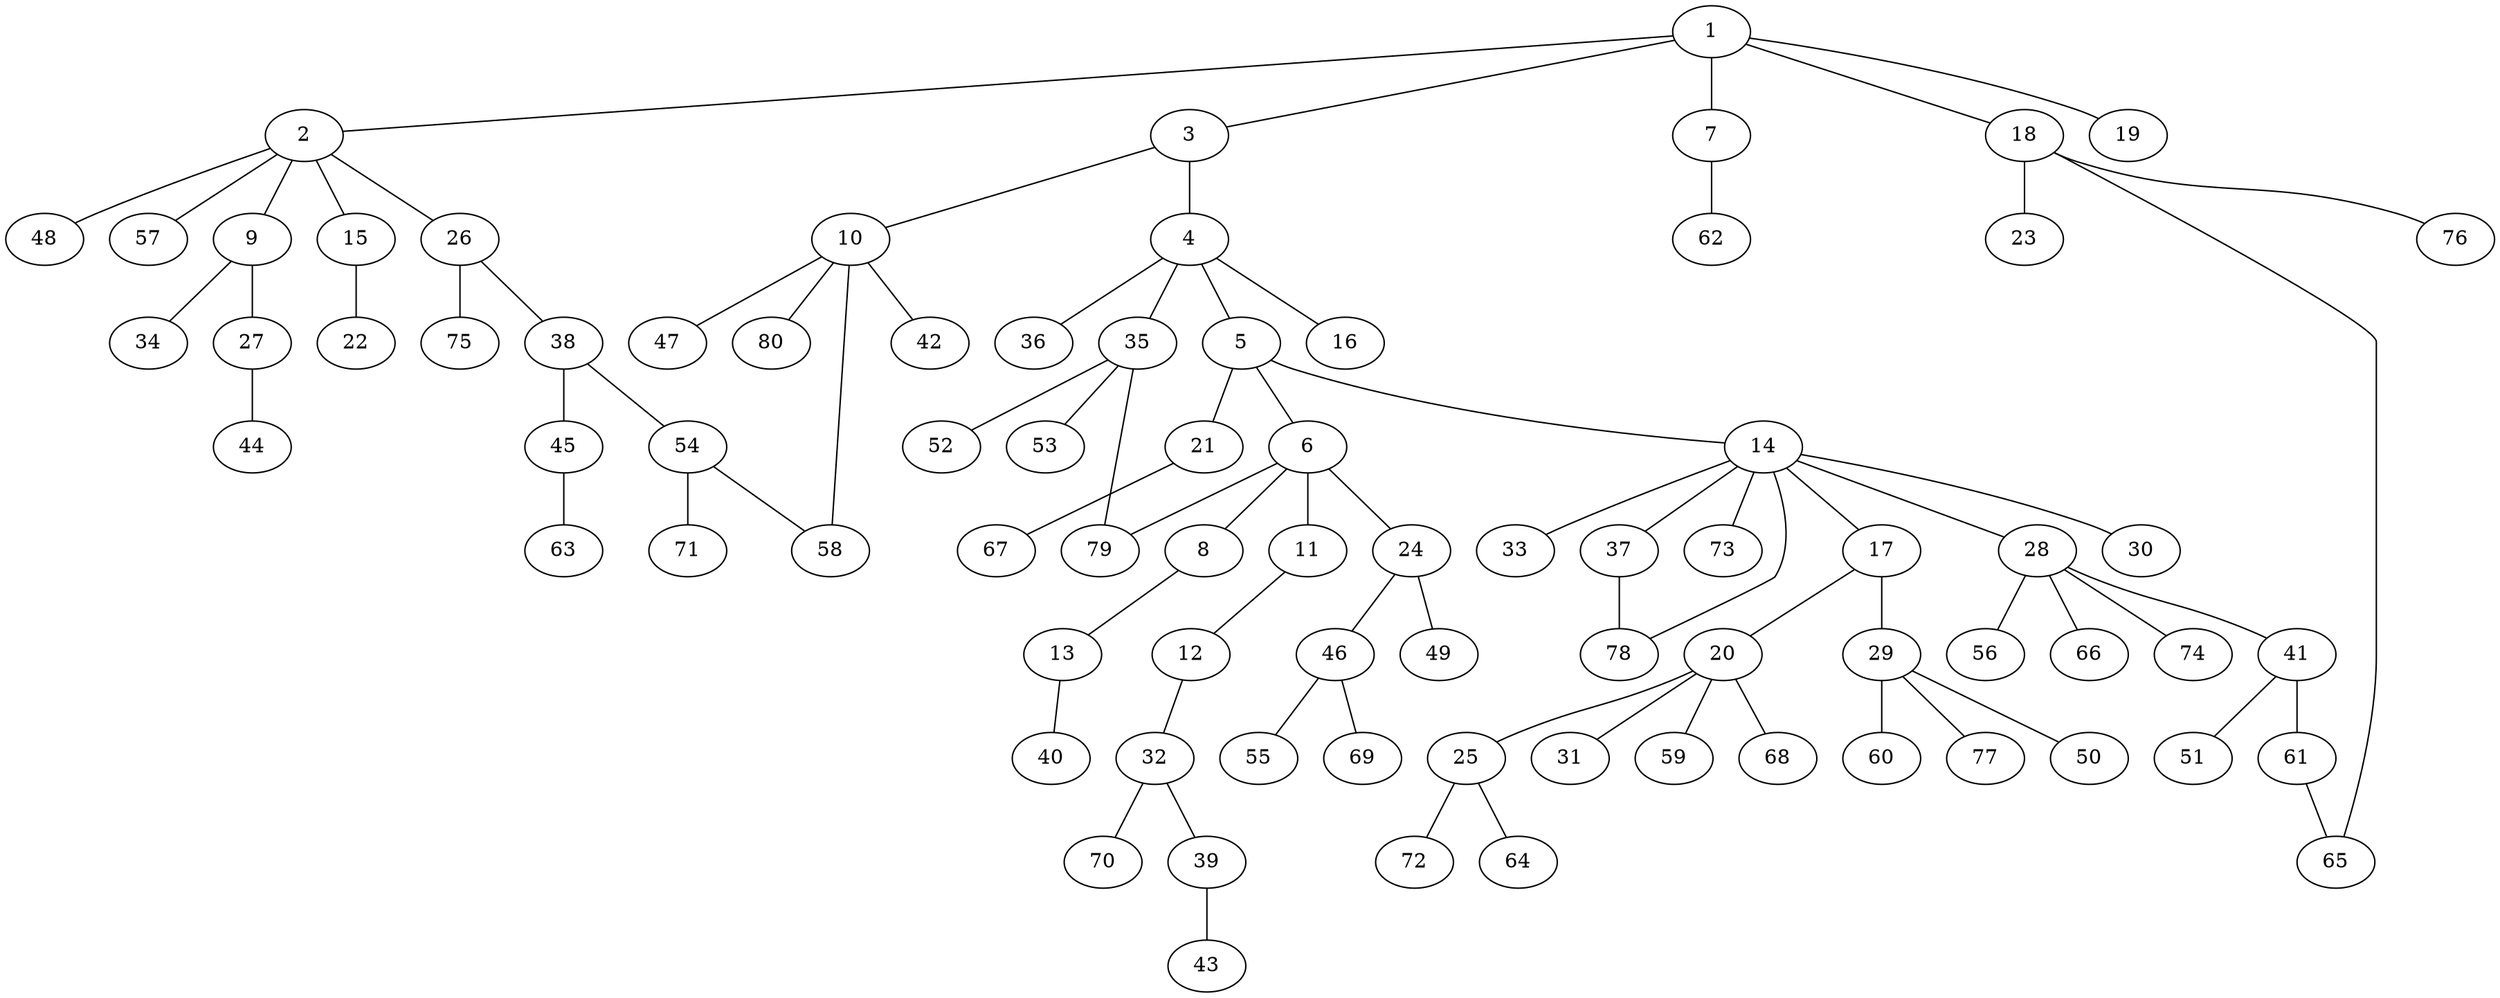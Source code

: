 graph graphname {1--2
1--3
1--7
1--18
1--19
2--9
2--15
2--26
2--48
2--57
3--4
3--10
4--5
4--16
4--35
4--36
5--6
5--14
5--21
6--8
6--11
6--24
6--79
7--62
8--13
9--27
9--34
10--42
10--47
10--58
10--80
11--12
12--32
13--40
14--17
14--28
14--30
14--33
14--37
14--73
14--78
15--22
17--20
17--29
18--23
18--65
18--76
20--25
20--31
20--59
20--68
21--67
24--46
24--49
25--64
25--72
26--38
26--75
27--44
28--41
28--56
28--66
28--74
29--50
29--60
29--77
32--39
32--70
35--52
35--53
35--79
37--78
38--45
38--54
39--43
41--51
41--61
45--63
46--55
46--69
54--58
54--71
61--65
}